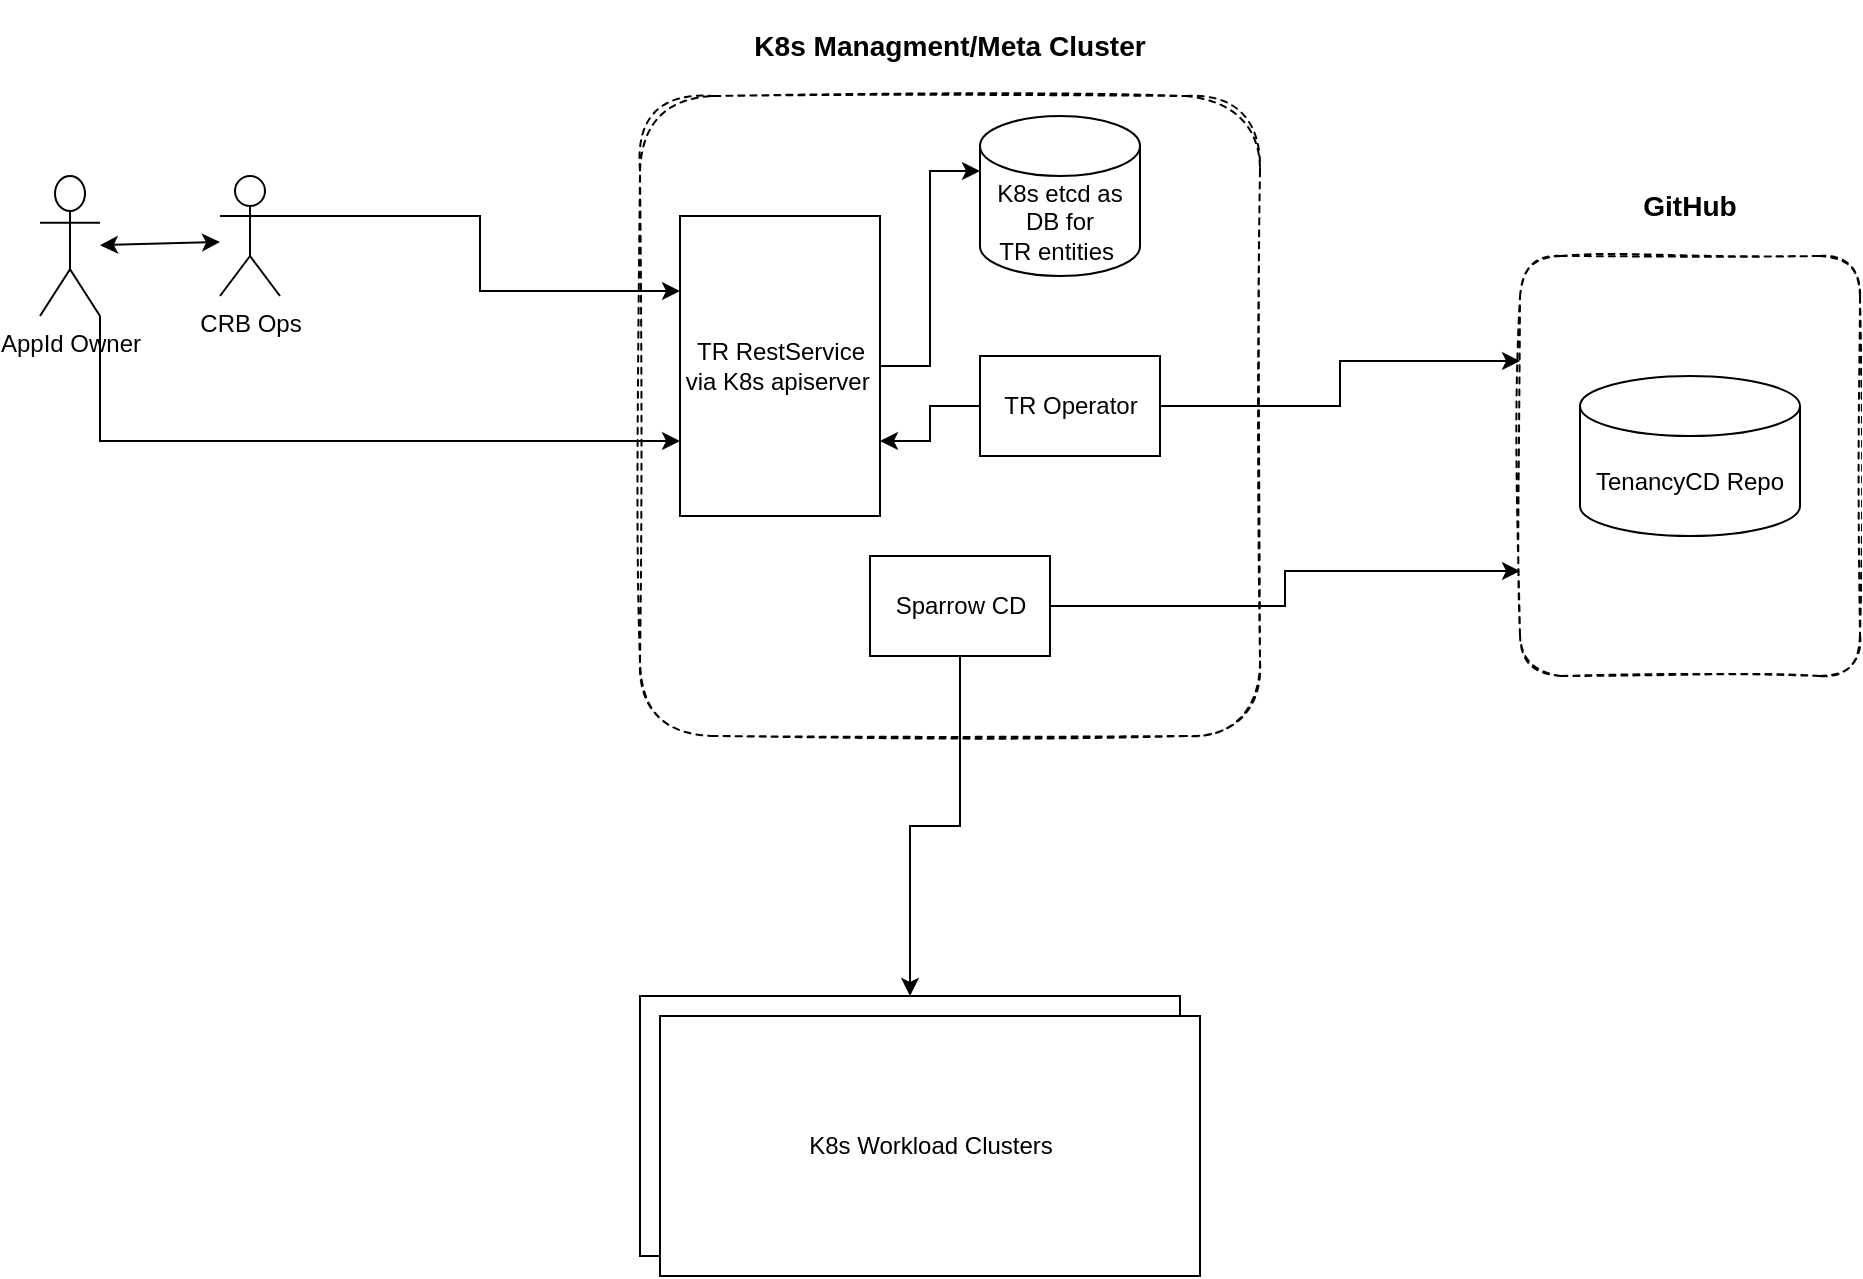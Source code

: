 <mxfile version="14.8.2" type="github"><diagram name="Page-1" id="5f0bae14-7c28-e335-631c-24af17079c00"><mxGraphModel dx="946" dy="614" grid="1" gridSize="10" guides="1" tooltips="1" connect="1" arrows="1" fold="1" page="1" pageScale="1" pageWidth="1100" pageHeight="850" background="#ffffff" math="0" shadow="0"><root><mxCell id="0"/><mxCell id="1" parent="0"/><mxCell id="smM6Izyuk5AVpzeEzgrJ-32" value="K8s Workload Clusters" style="html=1;" parent="1" vertex="1"><mxGeometry x="340" y="580" width="270" height="130" as="geometry"/></mxCell><mxCell id="smM6Izyuk5AVpzeEzgrJ-33" value="K8s Workload Clusters" style="html=1;" parent="1" vertex="1"><mxGeometry x="350" y="590" width="270" height="130" as="geometry"/></mxCell><mxCell id="gNC8e_Q5bXdPXsjIlcGC-20" style="edgeStyle=orthogonalEdgeStyle;rounded=0;orthogonalLoop=1;jettySize=auto;html=1;exitX=1;exitY=1;exitDx=0;exitDy=0;exitPerimeter=0;entryX=0;entryY=0.75;entryDx=0;entryDy=0;" edge="1" parent="1" source="gNC8e_Q5bXdPXsjIlcGC-1" target="gNC8e_Q5bXdPXsjIlcGC-5"><mxGeometry relative="1" as="geometry"/></mxCell><mxCell id="gNC8e_Q5bXdPXsjIlcGC-1" value="AppId Owner" style="shape=umlActor;verticalLabelPosition=bottom;verticalAlign=top;html=1;" vertex="1" parent="1"><mxGeometry x="40" y="170" width="30" height="70" as="geometry"/></mxCell><mxCell id="gNC8e_Q5bXdPXsjIlcGC-18" style="edgeStyle=orthogonalEdgeStyle;rounded=0;orthogonalLoop=1;jettySize=auto;html=1;exitX=1;exitY=0.333;exitDx=0;exitDy=0;exitPerimeter=0;entryX=0;entryY=0.25;entryDx=0;entryDy=0;" edge="1" parent="1" source="gNC8e_Q5bXdPXsjIlcGC-2" target="gNC8e_Q5bXdPXsjIlcGC-5"><mxGeometry relative="1" as="geometry"/></mxCell><mxCell id="gNC8e_Q5bXdPXsjIlcGC-2" value="CRB Ops" style="shape=umlActor;verticalLabelPosition=bottom;verticalAlign=top;html=1;" vertex="1" parent="1"><mxGeometry x="130" y="170" width="30" height="60" as="geometry"/></mxCell><mxCell id="gNC8e_Q5bXdPXsjIlcGC-3" value="" style="endArrow=classic;startArrow=classic;html=1;" edge="1" parent="1" source="gNC8e_Q5bXdPXsjIlcGC-1"><mxGeometry width="50" height="50" relative="1" as="geometry"><mxPoint x="410" y="320" as="sourcePoint"/><mxPoint x="130" y="203" as="targetPoint"/></mxGeometry></mxCell><mxCell id="gNC8e_Q5bXdPXsjIlcGC-4" value="&lt;h3&gt;K8s Managment/Meta Cluster&lt;/h3&gt;" style="rounded=1;whiteSpace=wrap;html=1;fillColor=none;sketch=1;glass=0;arcSize=12;dashed=1;align=center;labelPosition=center;verticalLabelPosition=top;verticalAlign=bottom;" vertex="1" parent="1"><mxGeometry x="340" y="130" width="310" height="320" as="geometry"/></mxCell><mxCell id="gNC8e_Q5bXdPXsjIlcGC-7" style="edgeStyle=orthogonalEdgeStyle;rounded=0;orthogonalLoop=1;jettySize=auto;html=1;exitX=1;exitY=0.5;exitDx=0;exitDy=0;entryX=0;entryY=0;entryDx=0;entryDy=27.5;entryPerimeter=0;" edge="1" parent="1" source="gNC8e_Q5bXdPXsjIlcGC-5" target="gNC8e_Q5bXdPXsjIlcGC-6"><mxGeometry relative="1" as="geometry"/></mxCell><mxCell id="gNC8e_Q5bXdPXsjIlcGC-5" value="TR RestService&lt;br&gt;via K8s apiserver&amp;nbsp;" style="html=1;" vertex="1" parent="1"><mxGeometry x="360" y="190" width="100" height="150" as="geometry"/></mxCell><mxCell id="gNC8e_Q5bXdPXsjIlcGC-6" value="K8s etcd as DB for&lt;br&gt;TR entities&amp;nbsp;" style="shape=cylinder3;whiteSpace=wrap;html=1;boundedLbl=1;backgroundOutline=1;size=15;glass=1;sketch=0;fillColor=none;" vertex="1" parent="1"><mxGeometry x="510" y="140" width="80" height="80" as="geometry"/></mxCell><mxCell id="gNC8e_Q5bXdPXsjIlcGC-9" style="edgeStyle=orthogonalEdgeStyle;rounded=0;orthogonalLoop=1;jettySize=auto;html=1;exitX=0;exitY=0.5;exitDx=0;exitDy=0;entryX=1;entryY=0.75;entryDx=0;entryDy=0;" edge="1" parent="1" source="gNC8e_Q5bXdPXsjIlcGC-8" target="gNC8e_Q5bXdPXsjIlcGC-5"><mxGeometry relative="1" as="geometry"/></mxCell><mxCell id="gNC8e_Q5bXdPXsjIlcGC-14" style="edgeStyle=orthogonalEdgeStyle;rounded=0;orthogonalLoop=1;jettySize=auto;html=1;exitX=1;exitY=0.5;exitDx=0;exitDy=0;entryX=0;entryY=0.25;entryDx=0;entryDy=0;" edge="1" parent="1" source="gNC8e_Q5bXdPXsjIlcGC-8" target="gNC8e_Q5bXdPXsjIlcGC-10"><mxGeometry relative="1" as="geometry"/></mxCell><mxCell id="gNC8e_Q5bXdPXsjIlcGC-8" value="TR Operator" style="html=1;" vertex="1" parent="1"><mxGeometry x="510" y="260" width="90" height="50" as="geometry"/></mxCell><mxCell id="gNC8e_Q5bXdPXsjIlcGC-10" value="&lt;h3&gt;GitHub&lt;/h3&gt;" style="rounded=1;whiteSpace=wrap;html=1;fillColor=none;sketch=1;glass=0;arcSize=12;dashed=1;labelPosition=center;verticalLabelPosition=top;align=center;verticalAlign=bottom;" vertex="1" parent="1"><mxGeometry x="780" y="210" width="170" height="210" as="geometry"/></mxCell><mxCell id="gNC8e_Q5bXdPXsjIlcGC-12" value="TenancyCD Repo" style="shape=cylinder3;whiteSpace=wrap;html=1;boundedLbl=1;backgroundOutline=1;size=15;glass=1;sketch=0;fillColor=none;" vertex="1" parent="1"><mxGeometry x="810" y="270" width="110" height="80" as="geometry"/></mxCell><mxCell id="gNC8e_Q5bXdPXsjIlcGC-16" style="edgeStyle=orthogonalEdgeStyle;rounded=0;orthogonalLoop=1;jettySize=auto;html=1;exitX=1;exitY=0.5;exitDx=0;exitDy=0;entryX=0;entryY=0.75;entryDx=0;entryDy=0;" edge="1" parent="1" source="gNC8e_Q5bXdPXsjIlcGC-15" target="gNC8e_Q5bXdPXsjIlcGC-10"><mxGeometry relative="1" as="geometry"/></mxCell><mxCell id="gNC8e_Q5bXdPXsjIlcGC-17" style="edgeStyle=orthogonalEdgeStyle;rounded=0;orthogonalLoop=1;jettySize=auto;html=1;exitX=0.5;exitY=1;exitDx=0;exitDy=0;" edge="1" parent="1" source="gNC8e_Q5bXdPXsjIlcGC-15" target="smM6Izyuk5AVpzeEzgrJ-32"><mxGeometry relative="1" as="geometry"/></mxCell><mxCell id="gNC8e_Q5bXdPXsjIlcGC-15" value="Sparrow CD" style="html=1;" vertex="1" parent="1"><mxGeometry x="455" y="360" width="90" height="50" as="geometry"/></mxCell></root></mxGraphModel></diagram></mxfile>